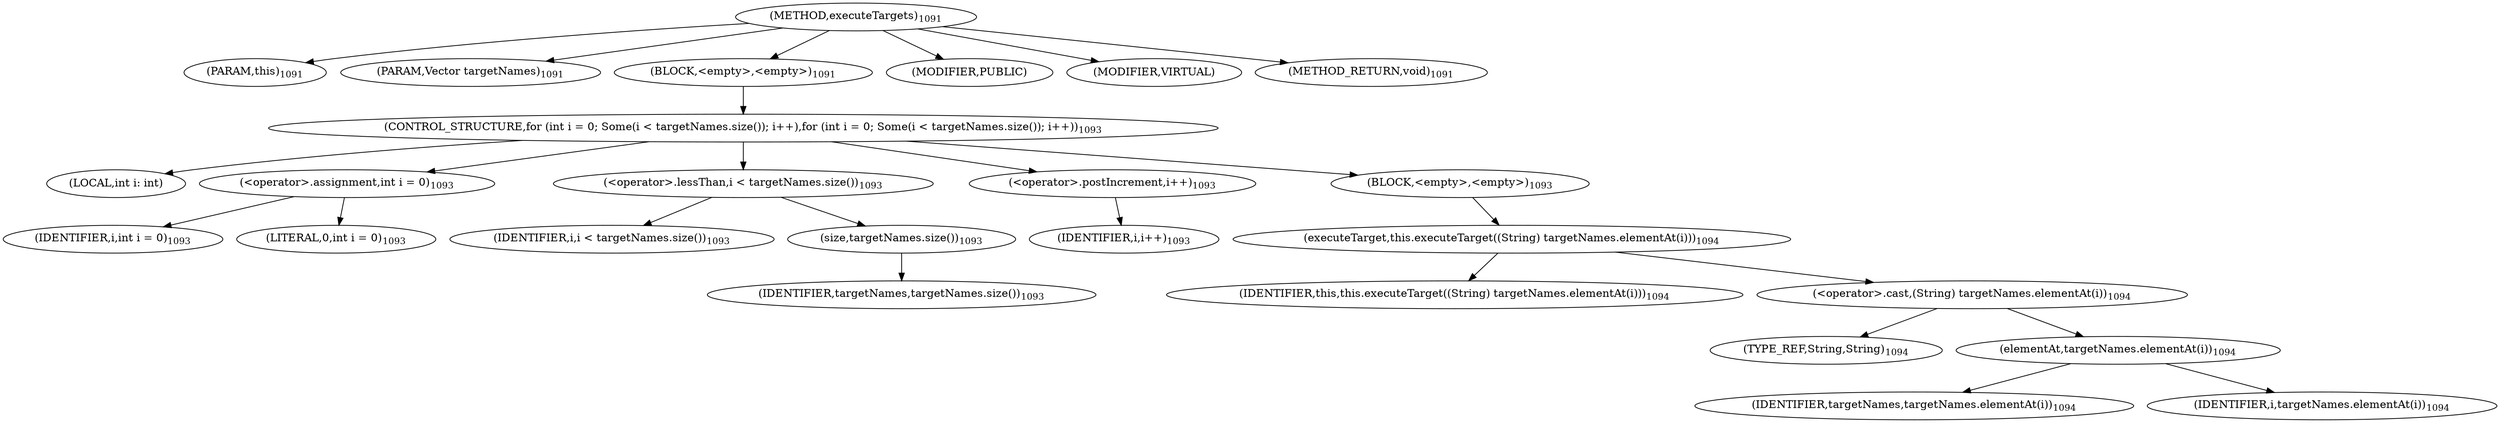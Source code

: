 digraph "executeTargets" {  
"1614" [label = <(METHOD,executeTargets)<SUB>1091</SUB>> ]
"117" [label = <(PARAM,this)<SUB>1091</SUB>> ]
"1615" [label = <(PARAM,Vector targetNames)<SUB>1091</SUB>> ]
"1616" [label = <(BLOCK,&lt;empty&gt;,&lt;empty&gt;)<SUB>1091</SUB>> ]
"1617" [label = <(CONTROL_STRUCTURE,for (int i = 0; Some(i &lt; targetNames.size()); i++),for (int i = 0; Some(i &lt; targetNames.size()); i++))<SUB>1093</SUB>> ]
"1618" [label = <(LOCAL,int i: int)> ]
"1619" [label = <(&lt;operator&gt;.assignment,int i = 0)<SUB>1093</SUB>> ]
"1620" [label = <(IDENTIFIER,i,int i = 0)<SUB>1093</SUB>> ]
"1621" [label = <(LITERAL,0,int i = 0)<SUB>1093</SUB>> ]
"1622" [label = <(&lt;operator&gt;.lessThan,i &lt; targetNames.size())<SUB>1093</SUB>> ]
"1623" [label = <(IDENTIFIER,i,i &lt; targetNames.size())<SUB>1093</SUB>> ]
"1624" [label = <(size,targetNames.size())<SUB>1093</SUB>> ]
"1625" [label = <(IDENTIFIER,targetNames,targetNames.size())<SUB>1093</SUB>> ]
"1626" [label = <(&lt;operator&gt;.postIncrement,i++)<SUB>1093</SUB>> ]
"1627" [label = <(IDENTIFIER,i,i++)<SUB>1093</SUB>> ]
"1628" [label = <(BLOCK,&lt;empty&gt;,&lt;empty&gt;)<SUB>1093</SUB>> ]
"1629" [label = <(executeTarget,this.executeTarget((String) targetNames.elementAt(i)))<SUB>1094</SUB>> ]
"116" [label = <(IDENTIFIER,this,this.executeTarget((String) targetNames.elementAt(i)))<SUB>1094</SUB>> ]
"1630" [label = <(&lt;operator&gt;.cast,(String) targetNames.elementAt(i))<SUB>1094</SUB>> ]
"1631" [label = <(TYPE_REF,String,String)<SUB>1094</SUB>> ]
"1632" [label = <(elementAt,targetNames.elementAt(i))<SUB>1094</SUB>> ]
"1633" [label = <(IDENTIFIER,targetNames,targetNames.elementAt(i))<SUB>1094</SUB>> ]
"1634" [label = <(IDENTIFIER,i,targetNames.elementAt(i))<SUB>1094</SUB>> ]
"1635" [label = <(MODIFIER,PUBLIC)> ]
"1636" [label = <(MODIFIER,VIRTUAL)> ]
"1637" [label = <(METHOD_RETURN,void)<SUB>1091</SUB>> ]
  "1614" -> "117" 
  "1614" -> "1615" 
  "1614" -> "1616" 
  "1614" -> "1635" 
  "1614" -> "1636" 
  "1614" -> "1637" 
  "1616" -> "1617" 
  "1617" -> "1618" 
  "1617" -> "1619" 
  "1617" -> "1622" 
  "1617" -> "1626" 
  "1617" -> "1628" 
  "1619" -> "1620" 
  "1619" -> "1621" 
  "1622" -> "1623" 
  "1622" -> "1624" 
  "1624" -> "1625" 
  "1626" -> "1627" 
  "1628" -> "1629" 
  "1629" -> "116" 
  "1629" -> "1630" 
  "1630" -> "1631" 
  "1630" -> "1632" 
  "1632" -> "1633" 
  "1632" -> "1634" 
}
